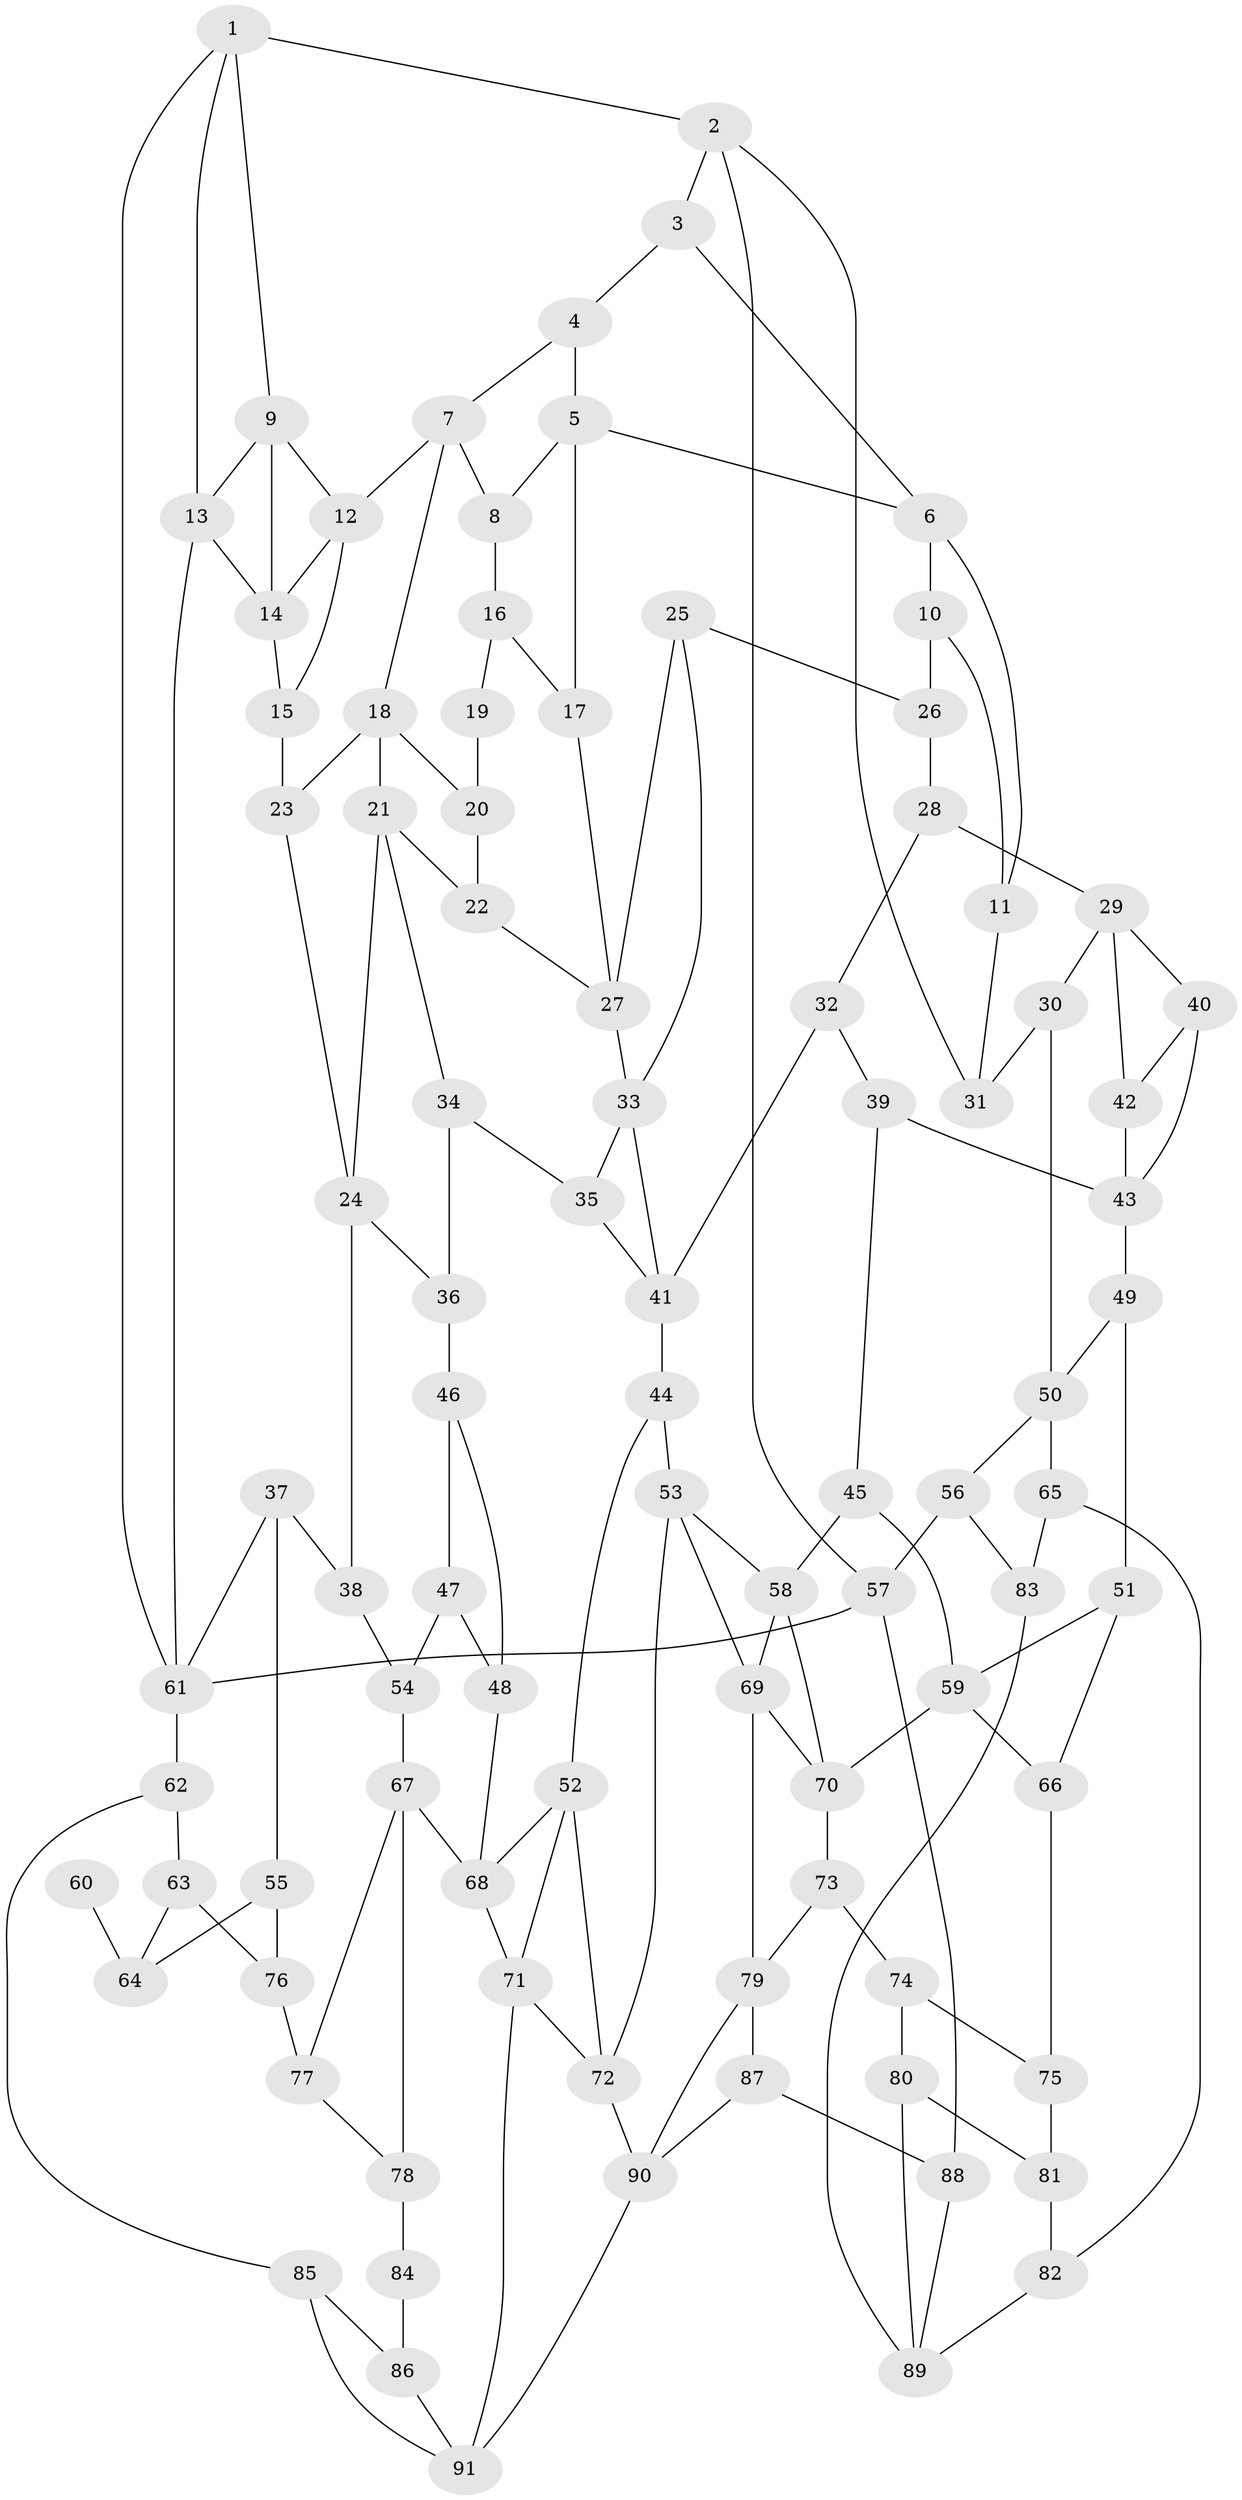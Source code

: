 // original degree distribution, {3: 0.02666666666666667, 6: 0.26666666666666666, 4: 0.25333333333333335, 5: 0.4533333333333333}
// Generated by graph-tools (version 1.1) at 2025/38/03/04/25 23:38:25]
// undirected, 91 vertices, 152 edges
graph export_dot {
  node [color=gray90,style=filled];
  1;
  2;
  3;
  4;
  5;
  6;
  7;
  8;
  9;
  10;
  11;
  12;
  13;
  14;
  15;
  16;
  17;
  18;
  19;
  20;
  21;
  22;
  23;
  24;
  25;
  26;
  27;
  28;
  29;
  30;
  31;
  32;
  33;
  34;
  35;
  36;
  37;
  38;
  39;
  40;
  41;
  42;
  43;
  44;
  45;
  46;
  47;
  48;
  49;
  50;
  51;
  52;
  53;
  54;
  55;
  56;
  57;
  58;
  59;
  60;
  61;
  62;
  63;
  64;
  65;
  66;
  67;
  68;
  69;
  70;
  71;
  72;
  73;
  74;
  75;
  76;
  77;
  78;
  79;
  80;
  81;
  82;
  83;
  84;
  85;
  86;
  87;
  88;
  89;
  90;
  91;
  1 -- 2 [weight=1.0];
  1 -- 9 [weight=1.0];
  1 -- 13 [weight=1.0];
  1 -- 61 [weight=1.0];
  2 -- 3 [weight=1.0];
  2 -- 31 [weight=1.0];
  2 -- 57 [weight=1.0];
  3 -- 4 [weight=1.0];
  3 -- 6 [weight=1.0];
  4 -- 5 [weight=1.0];
  4 -- 7 [weight=1.0];
  5 -- 6 [weight=1.0];
  5 -- 8 [weight=1.0];
  5 -- 17 [weight=1.0];
  6 -- 10 [weight=1.0];
  6 -- 11 [weight=1.0];
  7 -- 8 [weight=1.0];
  7 -- 12 [weight=1.0];
  7 -- 18 [weight=1.0];
  8 -- 16 [weight=1.0];
  9 -- 12 [weight=1.0];
  9 -- 13 [weight=1.0];
  9 -- 14 [weight=1.0];
  10 -- 11 [weight=1.0];
  10 -- 26 [weight=1.0];
  11 -- 31 [weight=2.0];
  12 -- 14 [weight=1.0];
  12 -- 15 [weight=1.0];
  13 -- 14 [weight=1.0];
  13 -- 61 [weight=1.0];
  14 -- 15 [weight=1.0];
  15 -- 23 [weight=2.0];
  16 -- 17 [weight=1.0];
  16 -- 19 [weight=2.0];
  17 -- 27 [weight=1.0];
  18 -- 20 [weight=1.0];
  18 -- 21 [weight=1.0];
  18 -- 23 [weight=1.0];
  19 -- 20 [weight=2.0];
  20 -- 22 [weight=1.0];
  21 -- 22 [weight=1.0];
  21 -- 24 [weight=1.0];
  21 -- 34 [weight=1.0];
  22 -- 27 [weight=1.0];
  23 -- 24 [weight=1.0];
  24 -- 36 [weight=1.0];
  24 -- 38 [weight=1.0];
  25 -- 26 [weight=1.0];
  25 -- 27 [weight=1.0];
  25 -- 33 [weight=1.0];
  26 -- 28 [weight=1.0];
  27 -- 33 [weight=1.0];
  28 -- 29 [weight=1.0];
  28 -- 32 [weight=1.0];
  29 -- 30 [weight=1.0];
  29 -- 40 [weight=1.0];
  29 -- 42 [weight=1.0];
  30 -- 31 [weight=1.0];
  30 -- 50 [weight=1.0];
  32 -- 39 [weight=1.0];
  32 -- 41 [weight=1.0];
  33 -- 35 [weight=1.0];
  33 -- 41 [weight=1.0];
  34 -- 35 [weight=1.0];
  34 -- 36 [weight=1.0];
  35 -- 41 [weight=1.0];
  36 -- 46 [weight=2.0];
  37 -- 38 [weight=1.0];
  37 -- 55 [weight=1.0];
  37 -- 61 [weight=1.0];
  38 -- 54 [weight=1.0];
  39 -- 43 [weight=1.0];
  39 -- 45 [weight=1.0];
  40 -- 42 [weight=1.0];
  40 -- 43 [weight=1.0];
  41 -- 44 [weight=1.0];
  42 -- 43 [weight=1.0];
  43 -- 49 [weight=1.0];
  44 -- 52 [weight=1.0];
  44 -- 53 [weight=1.0];
  45 -- 58 [weight=1.0];
  45 -- 59 [weight=1.0];
  46 -- 47 [weight=1.0];
  46 -- 48 [weight=1.0];
  47 -- 48 [weight=1.0];
  47 -- 54 [weight=2.0];
  48 -- 68 [weight=1.0];
  49 -- 50 [weight=1.0];
  49 -- 51 [weight=1.0];
  50 -- 56 [weight=1.0];
  50 -- 65 [weight=1.0];
  51 -- 59 [weight=1.0];
  51 -- 66 [weight=1.0];
  52 -- 68 [weight=1.0];
  52 -- 71 [weight=1.0];
  52 -- 72 [weight=1.0];
  53 -- 58 [weight=1.0];
  53 -- 69 [weight=1.0];
  53 -- 72 [weight=1.0];
  54 -- 67 [weight=1.0];
  55 -- 64 [weight=1.0];
  55 -- 76 [weight=1.0];
  56 -- 57 [weight=1.0];
  56 -- 83 [weight=2.0];
  57 -- 61 [weight=1.0];
  57 -- 88 [weight=1.0];
  58 -- 69 [weight=1.0];
  58 -- 70 [weight=1.0];
  59 -- 66 [weight=1.0];
  59 -- 70 [weight=1.0];
  60 -- 64 [weight=2.0];
  61 -- 62 [weight=1.0];
  62 -- 63 [weight=1.0];
  62 -- 85 [weight=1.0];
  63 -- 64 [weight=1.0];
  63 -- 76 [weight=1.0];
  65 -- 82 [weight=1.0];
  65 -- 83 [weight=1.0];
  66 -- 75 [weight=2.0];
  67 -- 68 [weight=1.0];
  67 -- 77 [weight=1.0];
  67 -- 78 [weight=1.0];
  68 -- 71 [weight=1.0];
  69 -- 70 [weight=1.0];
  69 -- 79 [weight=1.0];
  70 -- 73 [weight=1.0];
  71 -- 72 [weight=1.0];
  71 -- 91 [weight=1.0];
  72 -- 90 [weight=1.0];
  73 -- 74 [weight=1.0];
  73 -- 79 [weight=1.0];
  74 -- 75 [weight=1.0];
  74 -- 80 [weight=1.0];
  75 -- 81 [weight=1.0];
  76 -- 77 [weight=2.0];
  77 -- 78 [weight=1.0];
  78 -- 84 [weight=2.0];
  79 -- 87 [weight=1.0];
  79 -- 90 [weight=1.0];
  80 -- 81 [weight=1.0];
  80 -- 89 [weight=1.0];
  81 -- 82 [weight=2.0];
  82 -- 89 [weight=1.0];
  83 -- 89 [weight=1.0];
  84 -- 86 [weight=2.0];
  85 -- 86 [weight=1.0];
  85 -- 91 [weight=1.0];
  86 -- 91 [weight=1.0];
  87 -- 88 [weight=1.0];
  87 -- 90 [weight=1.0];
  88 -- 89 [weight=1.0];
  90 -- 91 [weight=1.0];
}
